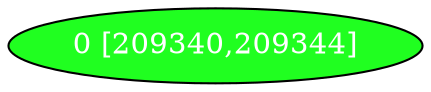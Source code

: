 diGraph libnss3{
	libnss3_0  [style=filled fillcolor="#20FF20" fontcolor="#ffffff" shape=oval label="0 [209340,209344]"]


}